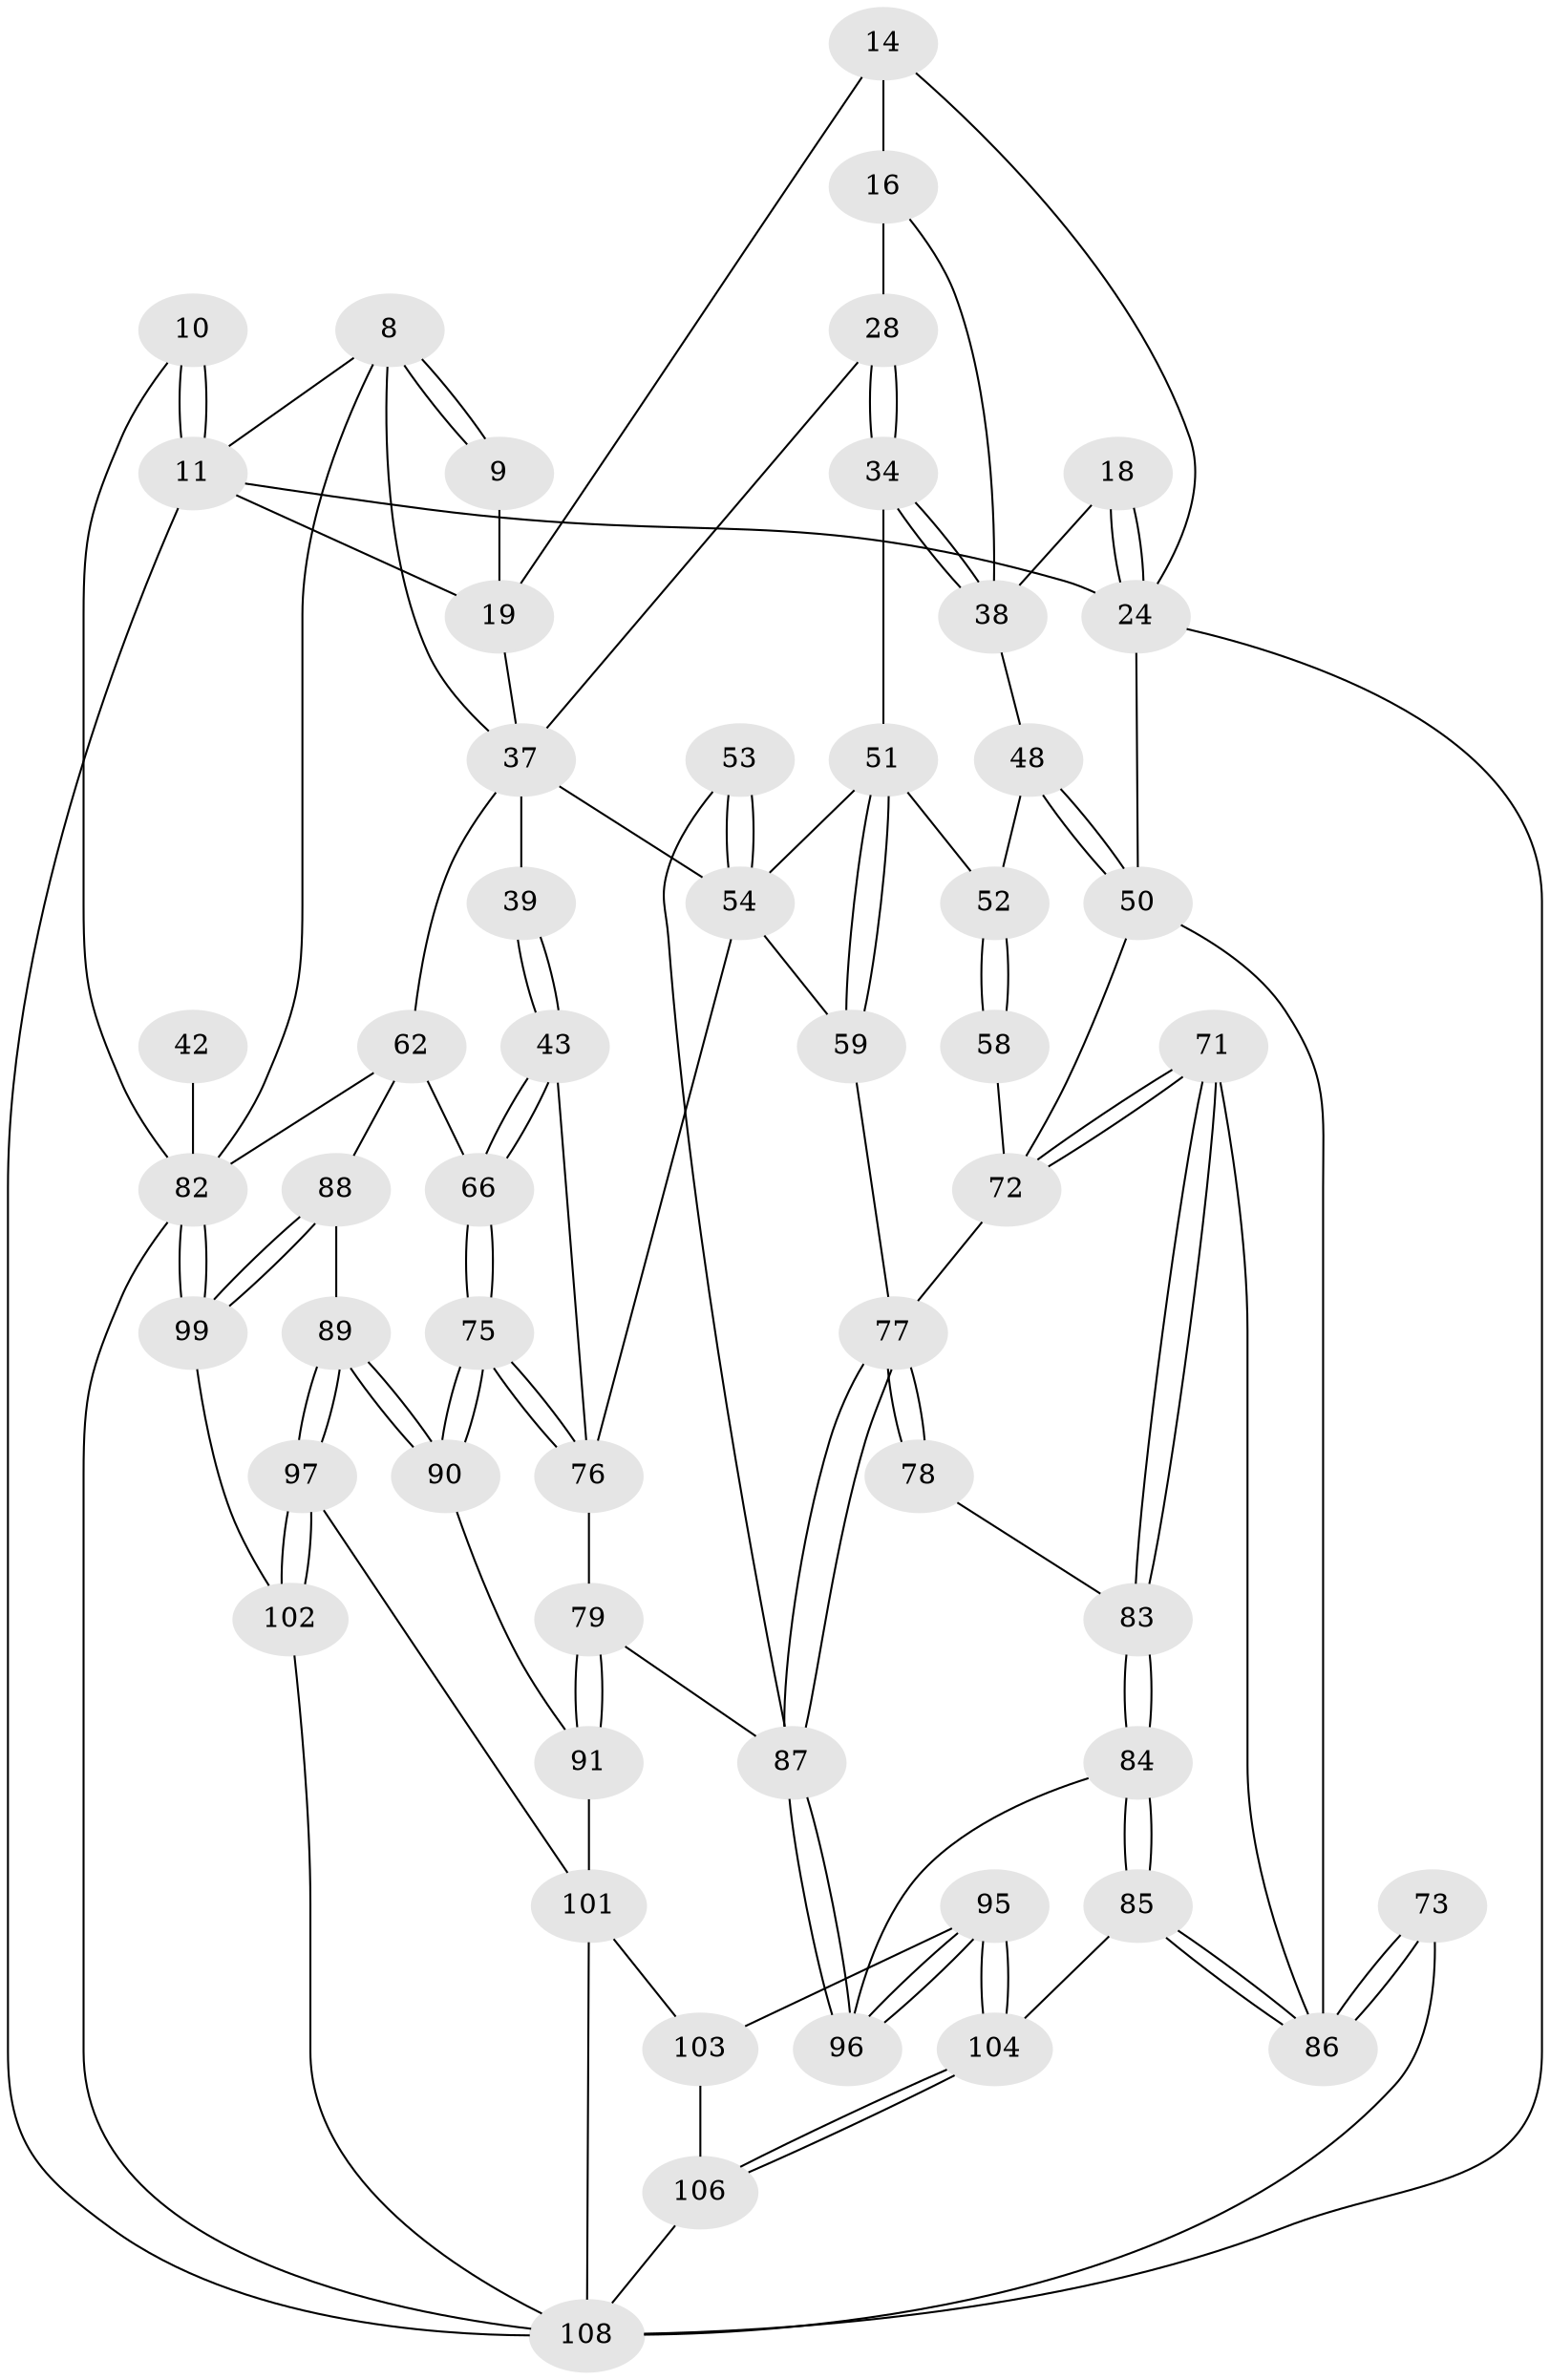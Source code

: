 // original degree distribution, {3: 0.018518518518518517, 4: 0.23148148148148148, 6: 0.21296296296296297, 5: 0.5370370370370371}
// Generated by graph-tools (version 1.1) at 2025/01/03/09/25 05:01:26]
// undirected, 54 vertices, 122 edges
graph export_dot {
graph [start="1"]
  node [color=gray90,style=filled];
  8 [pos="+0.8363719411665744+0.23878578317922988",super="+7"];
  9 [pos="+0.7911210974028495+0.15054987214863183"];
  10 [pos="+1+0"];
  11 [pos="+1+0",super="+2+1+6"];
  14 [pos="+0.2780007397033924+0"];
  16 [pos="+0.17067306053596334+0.26480990091362744",super="+15"];
  18 [pos="+0.10325455298362693+0.2069015815583095"];
  19 [pos="+0.6029162281954967+0.09815992688489796",super="+5"];
  24 [pos="+0+0.031237459867172298",super="+12+13"];
  28 [pos="+0.3331194235382722+0.22193902184614986",super="+22"];
  34 [pos="+0.31910125258338623+0.36683019544901546"];
  37 [pos="+0.7586425281876178+0.40223283538500637",super="+23+29"];
  38 [pos="+0.14014011495093856+0.30037629408148625",super="+17"];
  39 [pos="+0.7067400693608031+0.42917240241320354"];
  42 [pos="+0.896561706160021+0.4121310370911059"];
  43 [pos="+0.6499621795983255+0.5157555231276796"];
  48 [pos="+0.13665254781707586+0.3275325221340221",super="+40"];
  50 [pos="+0.10876804060032716+0.4020965645994605",super="+49+41"];
  51 [pos="+0.4024803556619045+0.4750298784184432",super="+33"];
  52 [pos="+0.3414761090853309+0.48672702834676057",super="+47"];
  53 [pos="+0.5927474380158628+0.5461518087520543"];
  54 [pos="+0.5418138563674695+0.48875327351810954",super="+31+45"];
  58 [pos="+0.2809584889457965+0.5253132638429582",super="+56"];
  59 [pos="+0.4076640887462971+0.4855682346418154"];
  62 [pos="+0.9134619842145577+0.5744785815501863",super="+36+61"];
  66 [pos="+0.8526242130153804+0.6115876568639759"];
  71 [pos="+0.049787962172584105+0.5434147982594763"];
  72 [pos="+0.10068190440419933+0.4715237964934878",super="+65+57"];
  73 [pos="+0+1"];
  75 [pos="+0.784114488428945+0.6932111663099744"];
  76 [pos="+0.7255627367512427+0.6311522196345014",super="+44"];
  77 [pos="+0.41013065996300724+0.7163600633779419",super="+68+63+64"];
  78 [pos="+0.2777162322311225+0.6312415370565629"];
  79 [pos="+0.5821657855054619+0.6775083925095297"];
  82 [pos="+1+1",super="+60+27+35"];
  83 [pos="+0.23131718241374008+0.6617367095420195"];
  84 [pos="+0.2215748181117987+0.6886204618211008"];
  85 [pos="+0.13261422940397968+0.8794180544189077"];
  86 [pos="+0.09758989185091421+0.902626402952804",super="+70+69"];
  87 [pos="+0.42362350437915314+0.735387237496759",super="+80+67"];
  88 [pos="+0.8182325502371535+0.8137644072281848"];
  89 [pos="+0.7877124972830437+0.8049546587716232"];
  90 [pos="+0.7690037754330565+0.7362142786817143"];
  91 [pos="+0.5916184665575154+0.6910900731972799"];
  95 [pos="+0.41403915696612104+0.8298315938846625"];
  96 [pos="+0.41404860551919176+0.8289671366147379"];
  97 [pos="+0.7464923419095939+0.8479939038224144"];
  99 [pos="+0.9060424588412771+0.90067222746289"];
  101 [pos="+0.5701337734696666+0.9235654248981309",super="+98"];
  102 [pos="+0.8056908292990578+1"];
  103 [pos="+0.5058872872552225+1",super="+94"];
  104 [pos="+0.3578871357917492+0.8787674439722716"];
  106 [pos="+0.4715907774871789+1",super="+105"];
  108 [pos="+0.6485933139040098+1",super="+100+107"];
  8 -- 9;
  8 -- 9;
  8 -- 37;
  8 -- 11;
  8 -- 82;
  9 -- 19 [weight=2];
  10 -- 11 [weight=2];
  10 -- 11;
  10 -- 82;
  11 -- 19;
  11 -- 24;
  11 -- 108;
  14 -- 19;
  14 -- 24;
  14 -- 16;
  16 -- 28 [weight=2];
  16 -- 38;
  18 -- 24 [weight=2];
  18 -- 24;
  18 -- 38;
  19 -- 37;
  24 -- 50;
  24 -- 108;
  28 -- 34;
  28 -- 34;
  28 -- 37;
  34 -- 38;
  34 -- 38;
  34 -- 51;
  37 -- 39 [weight=2];
  37 -- 62;
  37 -- 54;
  38 -- 48;
  39 -- 43;
  39 -- 43;
  42 -- 82 [weight=3];
  43 -- 66;
  43 -- 66;
  43 -- 76;
  48 -- 50 [weight=2];
  48 -- 50;
  48 -- 52;
  50 -- 86;
  50 -- 72;
  51 -- 52 [weight=2];
  51 -- 59;
  51 -- 59;
  51 -- 54;
  52 -- 58 [weight=2];
  52 -- 58;
  53 -- 54 [weight=2];
  53 -- 54;
  53 -- 87;
  54 -- 59;
  54 -- 76;
  58 -- 72 [weight=2];
  59 -- 77;
  62 -- 66;
  62 -- 82 [weight=2];
  62 -- 88;
  66 -- 75;
  66 -- 75;
  71 -- 72;
  71 -- 72;
  71 -- 83;
  71 -- 83;
  71 -- 86;
  72 -- 77;
  73 -- 86 [weight=2];
  73 -- 86;
  73 -- 108;
  75 -- 76;
  75 -- 76;
  75 -- 90;
  75 -- 90;
  76 -- 79;
  77 -- 78 [weight=2];
  77 -- 78;
  77 -- 87 [weight=2];
  77 -- 87;
  78 -- 83;
  79 -- 91;
  79 -- 91;
  79 -- 87;
  82 -- 99;
  82 -- 99;
  82 -- 108;
  83 -- 84;
  83 -- 84;
  84 -- 85;
  84 -- 85;
  84 -- 96;
  85 -- 86;
  85 -- 86;
  85 -- 104;
  87 -- 96;
  87 -- 96;
  88 -- 89;
  88 -- 99;
  88 -- 99;
  89 -- 90;
  89 -- 90;
  89 -- 97;
  89 -- 97;
  90 -- 91;
  91 -- 101;
  95 -- 96;
  95 -- 96;
  95 -- 104;
  95 -- 104;
  95 -- 103;
  97 -- 102;
  97 -- 102;
  97 -- 101;
  99 -- 102;
  101 -- 103 [weight=2];
  101 -- 108 [weight=2];
  102 -- 108;
  103 -- 106;
  104 -- 106;
  104 -- 106;
  106 -- 108 [weight=2];
}
